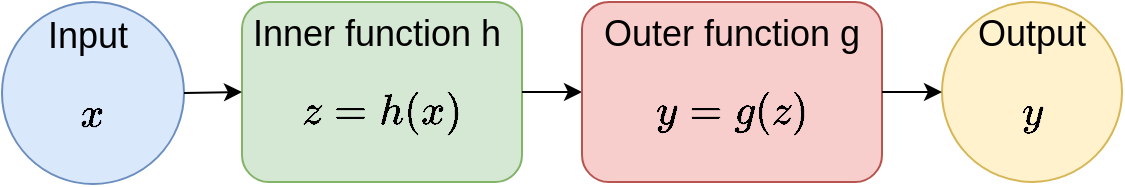 <mxfile version="20.6.2" type="device"><diagram name="Page-1" id="MS_PwN9jbELTxR4YsyWM"><mxGraphModel dx="2574" dy="1492" grid="1" gridSize="10" guides="1" tooltips="1" connect="1" arrows="1" fold="1" page="1" pageScale="1" pageWidth="850" pageHeight="1100" math="1" shadow="0"><root><mxCell id="0"/><mxCell id="1" parent="0"/><mxCell id="-rmRWD2s1TdVR4rbUcSn-1" value="Inner function h&amp;nbsp; $$z = h(x)$$" style="rounded=1;whiteSpace=wrap;html=1;fillColor=#d5e8d4;strokeColor=#82b366;fontSize=18;" parent="1" vertex="1"><mxGeometry x="150" y="40" width="140" height="90" as="geometry"/></mxCell><mxCell id="-rmRWD2s1TdVR4rbUcSn-2" value="Input&amp;nbsp;&lt;div style=&quot;font-size: 18px;&quot;&gt;$$x$$&lt;/div&gt;" style="ellipse;whiteSpace=wrap;html=1;aspect=fixed;fillColor=#dae8fc;strokeColor=#6c8ebf;fontSize=18;" parent="1" vertex="1"><mxGeometry x="30" y="40" width="91" height="91" as="geometry"/></mxCell><mxCell id="-rmRWD2s1TdVR4rbUcSn-3" value="&amp;nbsp;Output&amp;nbsp;&lt;div style=&quot;font-size: 18px;&quot;&gt;$$y$$&lt;/div&gt;" style="ellipse;whiteSpace=wrap;html=1;aspect=fixed;fillColor=#fff2cc;strokeColor=#d6b656;fontSize=18;" parent="1" vertex="1"><mxGeometry x="500" y="40" width="90" height="90" as="geometry"/></mxCell><mxCell id="-rmRWD2s1TdVR4rbUcSn-4" value="" style="endArrow=classic;html=1;rounded=0;exitX=1;exitY=0.5;exitDx=0;exitDy=0;entryX=0;entryY=0.5;entryDx=0;entryDy=0;" parent="1" source="-rmRWD2s1TdVR4rbUcSn-2" target="-rmRWD2s1TdVR4rbUcSn-1" edge="1"><mxGeometry width="50" height="50" relative="1" as="geometry"><mxPoint x="201" y="100" as="sourcePoint"/><mxPoint x="251" y="50" as="targetPoint"/></mxGeometry></mxCell><mxCell id="-rmRWD2s1TdVR4rbUcSn-5" value="" style="endArrow=classic;html=1;rounded=0;entryX=0;entryY=0.5;entryDx=0;entryDy=0;exitX=1;exitY=0.5;exitDx=0;exitDy=0;" parent="1" source="-rmRWD2s1TdVR4rbUcSn-1" target="y4EEcIigkb_7-BZVPGjq-1" edge="1"><mxGeometry width="50" height="50" relative="1" as="geometry"><mxPoint x="201" y="100" as="sourcePoint"/><mxPoint x="251" y="50" as="targetPoint"/></mxGeometry></mxCell><mxCell id="y4EEcIigkb_7-BZVPGjq-1" value="Outer function g $$y = g(z)$$" style="rounded=1;whiteSpace=wrap;html=1;fillColor=#f8cecc;strokeColor=#b85450;fontSize=18;" parent="1" vertex="1"><mxGeometry x="320" y="40" width="150" height="90" as="geometry"/></mxCell><mxCell id="y4EEcIigkb_7-BZVPGjq-2" value="" style="endArrow=classic;html=1;rounded=0;entryX=0;entryY=0.5;entryDx=0;entryDy=0;exitX=1;exitY=0.5;exitDx=0;exitDy=0;" parent="1" source="y4EEcIigkb_7-BZVPGjq-1" target="-rmRWD2s1TdVR4rbUcSn-3" edge="1"><mxGeometry width="50" height="50" relative="1" as="geometry"><mxPoint x="471" y="79.5" as="sourcePoint"/><mxPoint x="541" y="79.5" as="targetPoint"/></mxGeometry></mxCell></root></mxGraphModel></diagram></mxfile>
